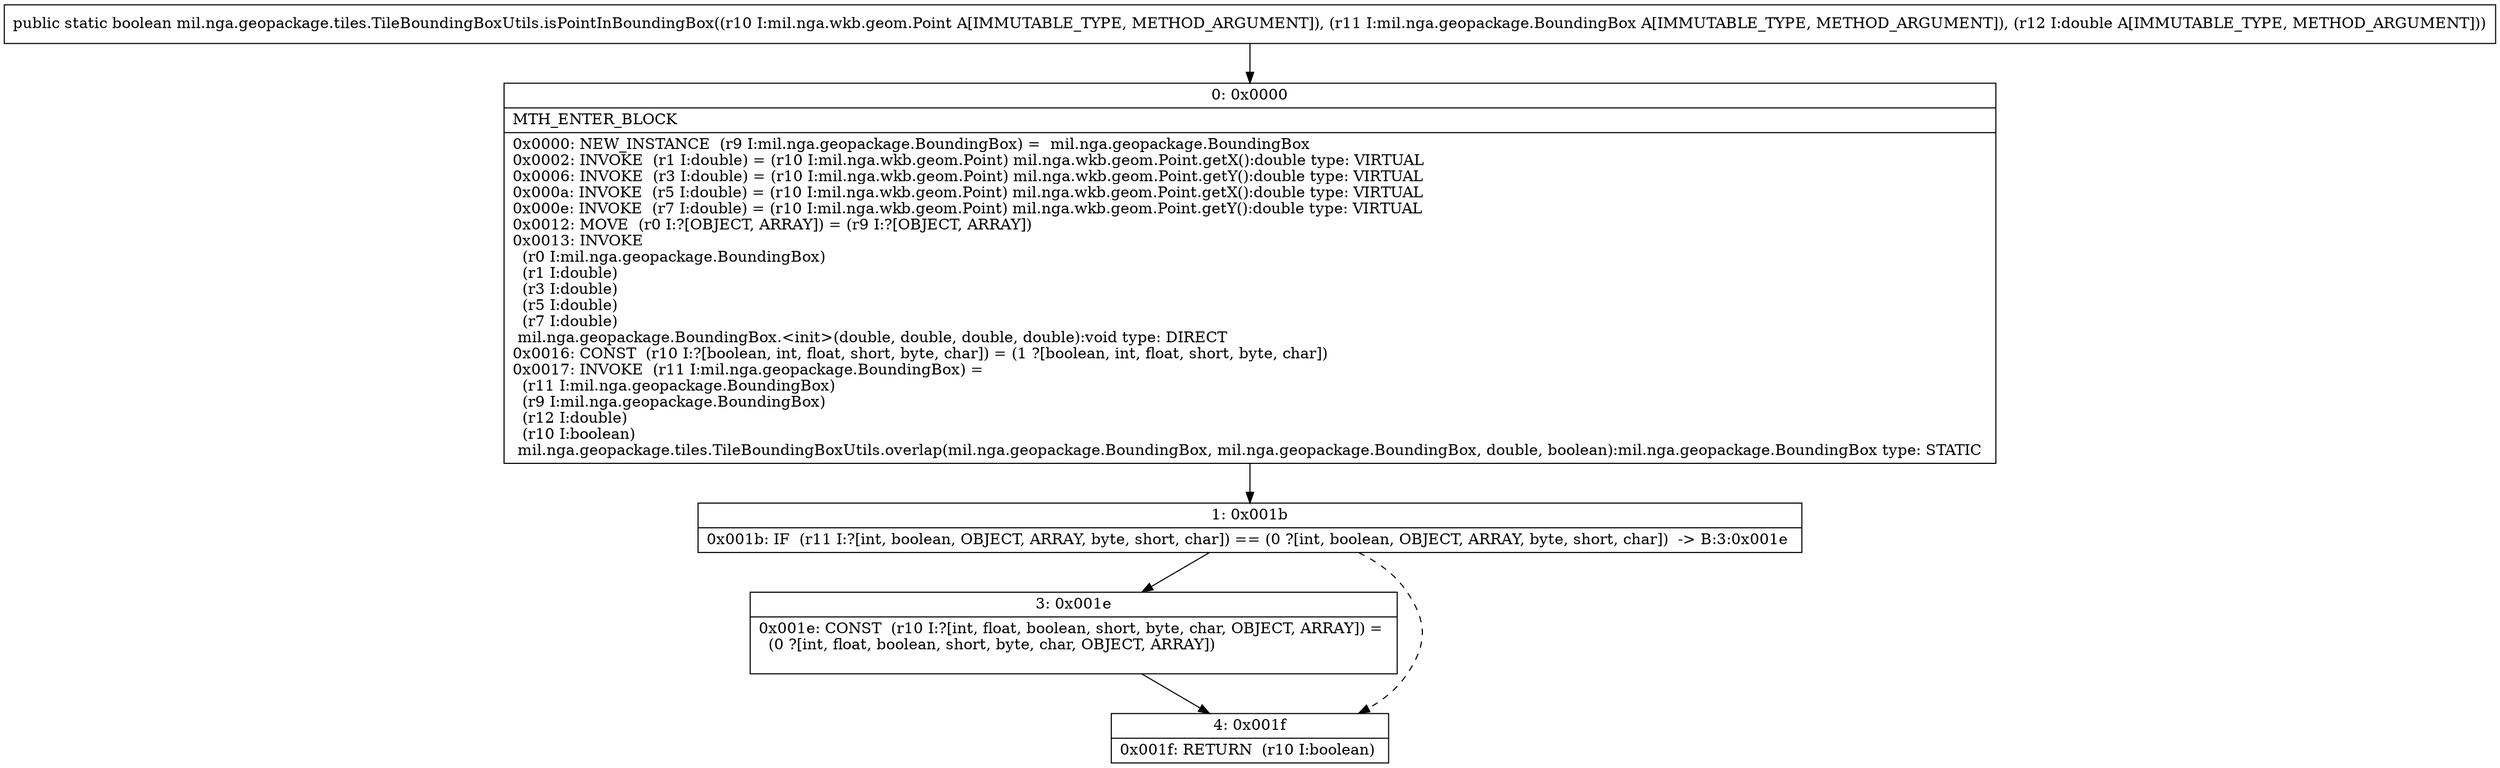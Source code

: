 digraph "CFG formil.nga.geopackage.tiles.TileBoundingBoxUtils.isPointInBoundingBox(Lmil\/nga\/wkb\/geom\/Point;Lmil\/nga\/geopackage\/BoundingBox;D)Z" {
Node_0 [shape=record,label="{0\:\ 0x0000|MTH_ENTER_BLOCK\l|0x0000: NEW_INSTANCE  (r9 I:mil.nga.geopackage.BoundingBox) =  mil.nga.geopackage.BoundingBox \l0x0002: INVOKE  (r1 I:double) = (r10 I:mil.nga.wkb.geom.Point) mil.nga.wkb.geom.Point.getX():double type: VIRTUAL \l0x0006: INVOKE  (r3 I:double) = (r10 I:mil.nga.wkb.geom.Point) mil.nga.wkb.geom.Point.getY():double type: VIRTUAL \l0x000a: INVOKE  (r5 I:double) = (r10 I:mil.nga.wkb.geom.Point) mil.nga.wkb.geom.Point.getX():double type: VIRTUAL \l0x000e: INVOKE  (r7 I:double) = (r10 I:mil.nga.wkb.geom.Point) mil.nga.wkb.geom.Point.getY():double type: VIRTUAL \l0x0012: MOVE  (r0 I:?[OBJECT, ARRAY]) = (r9 I:?[OBJECT, ARRAY]) \l0x0013: INVOKE  \l  (r0 I:mil.nga.geopackage.BoundingBox)\l  (r1 I:double)\l  (r3 I:double)\l  (r5 I:double)\l  (r7 I:double)\l mil.nga.geopackage.BoundingBox.\<init\>(double, double, double, double):void type: DIRECT \l0x0016: CONST  (r10 I:?[boolean, int, float, short, byte, char]) = (1 ?[boolean, int, float, short, byte, char]) \l0x0017: INVOKE  (r11 I:mil.nga.geopackage.BoundingBox) = \l  (r11 I:mil.nga.geopackage.BoundingBox)\l  (r9 I:mil.nga.geopackage.BoundingBox)\l  (r12 I:double)\l  (r10 I:boolean)\l mil.nga.geopackage.tiles.TileBoundingBoxUtils.overlap(mil.nga.geopackage.BoundingBox, mil.nga.geopackage.BoundingBox, double, boolean):mil.nga.geopackage.BoundingBox type: STATIC \l}"];
Node_1 [shape=record,label="{1\:\ 0x001b|0x001b: IF  (r11 I:?[int, boolean, OBJECT, ARRAY, byte, short, char]) == (0 ?[int, boolean, OBJECT, ARRAY, byte, short, char])  \-\> B:3:0x001e \l}"];
Node_3 [shape=record,label="{3\:\ 0x001e|0x001e: CONST  (r10 I:?[int, float, boolean, short, byte, char, OBJECT, ARRAY]) = \l  (0 ?[int, float, boolean, short, byte, char, OBJECT, ARRAY])\l \l}"];
Node_4 [shape=record,label="{4\:\ 0x001f|0x001f: RETURN  (r10 I:boolean) \l}"];
MethodNode[shape=record,label="{public static boolean mil.nga.geopackage.tiles.TileBoundingBoxUtils.isPointInBoundingBox((r10 I:mil.nga.wkb.geom.Point A[IMMUTABLE_TYPE, METHOD_ARGUMENT]), (r11 I:mil.nga.geopackage.BoundingBox A[IMMUTABLE_TYPE, METHOD_ARGUMENT]), (r12 I:double A[IMMUTABLE_TYPE, METHOD_ARGUMENT])) }"];
MethodNode -> Node_0;
Node_0 -> Node_1;
Node_1 -> Node_3;
Node_1 -> Node_4[style=dashed];
Node_3 -> Node_4;
}


